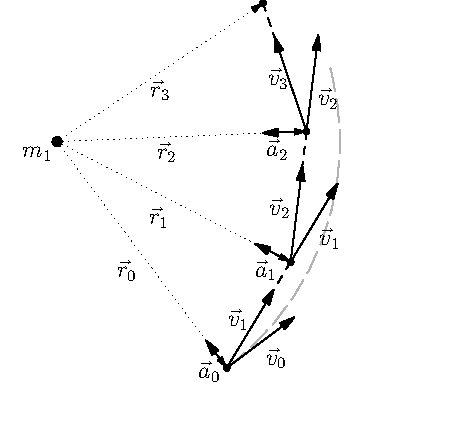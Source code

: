 // Zajištění správné velkosti obrázku
size(8cm,8cm);

// Definování stylů teček a čar
marker mark1 = marker(scale(circlescale*2)*unitcircle, Fill);
marker mark2 = marker(scale(circlescale*3)*unitcircle, Fill);
pen pen1 = linetype(new real[] {1,6})+linewidth(0.4);

// Konstanty
real au = 149597870700; // Astronomická jednotka
pair G = 6.67*pow10(-11); // Gravitační konstanta

// Počáteční hodnoty
pair R = (0,0); // Počáteční polohy centrálního tělesa
pair m1 = 2*pow10(30); // Hmotnost centrálního tělesa (přibližně hmotnost Slunce)
pair r0 = (3/5*au,-4/5*au); // Počáteční polohy tělesa (Pozn.: (3/5*au)^2+(4/5*au)^2=au)
real h = 23.5*24*60*60; // Časový krok 23.5 dnů

// Škálování vektorů
real vscale = 1.0*au*pow10(-5);
real ascale = vscale*h;

draw((-1/5*au,-5/5*au)--(7/5*au,-5/5*au)--(7/5*au,2/5*au)--(-1/5*au,2/5*au)--cycle, invisible);

draw(R, marker=mark2);
draw(r0, marker=mark1);
label("$m_1$", shift(-0.05,-0.05)*R, SW);

draw(arc(R,length(R-r0), -53, 15), longdashed+gray(0.7));

// První iterace
draw(R--r0, arrow=EndArrow, pen1);
label("$\vec{r}_0$", shift(R)*scale(0.5)*r0,SW);

pair a0 = (G*m1/(length(R-r0)**2))*unit(R-r0);
draw(r0--shift(r0)*scale(ascale)*a0, arrow=EndArrow);
label("$\vec{a}_0$", shift(r0)*scale(0.5)*scale(ascale)*a0, SSW);

pair v0 = rotate(-90)*unit(a0)*sqrt(G*m1/(length(R-r0)));
draw(r0--shift(r0)*scale(vscale)*v0, arrow=EndArrow);
label("$\vec{v}_0$", shift(r0)*scale(0.5)*scale(vscale)*v0, SE);

pair v1 = v0+h*a0;
draw(r0--shift(r0)*scale(vscale)*v1, arrow=EndArrow);
label("$\vec{v}_1$", shift(r0)*scale(0.4)*scale(vscale)*v1, NNW); 

pair r1 = r0 + h*v1;
draw(r0--r1, dashed);
draw(r1, marker=mark1);

// Druhá iterace
draw(R--r1, arrow=EndArrow, pen1);
label("$\vec{r}_1$", shift(R)*scale(0.5)*r1,SW);

pair a1 = (G*m1/(length(R-r1)**2))*unit(R-r1);
draw(r1--shift(r1)*scale(ascale)*a1, arrow=EndArrow);
label("$\vec{a}_1$", shift(r1)*scale(0.5)*scale(ascale)*a1, SSW);

// pair v1
draw(r1--shift(r1)*scale(vscale)*v1, arrow=EndArrow);
label("$\vec{v}_1$", shift(r1)*scale(0.5)*scale(vscale)*v1, SE);

pair v2 = v1+h*a1;
draw(r1--shift(r1)*scale(vscale)*v2, arrow=EndArrow);
label("$\vec{v}_2$", shift(r1)*scale(0.4)*scale(vscale)*v2, NW); 

pair r2 = r1 + h*v2;
draw(r1--r2, dashed);
draw(r2, marker=mark1);

// Třetí iterace
draw(R--r2, arrow=EndArrow, pen1);
label("$\vec{r}_2$", shift(R)*scale(0.5)*r2,SW);

pair a2 = (G*m1/(length(R-r2)**2))*unit(R-r2);
draw(r2--shift(r2)*scale(ascale)*a2, arrow=EndArrow);
label("$\vec{a}_2$", shift(r2)*scale(0.5)*scale(ascale)*a2, SSW);

// pair v2
draw(r2--shift(r2)*scale(vscale)*v2, arrow=EndArrow);
label("$\vec{v}_2$", shift(r2)*scale(0.5)*scale(vscale)*v2, SE);

pair v3 = v2+h*a2;
draw(r2--shift(r2)*scale(vscale)*v3, arrow=EndArrow);
label("$\vec{v}_3$", shift(r2)*scale(0.4)*scale(vscale)*v3, NW); 

pair r3 = r2 + h*v3;
draw(r2--r3, dashed);
draw(r3, marker=mark1);

draw(R--r3, arrow=EndArrow, pen1);
label("$\vec{r}_3$", shift(R)*scale(0.5)*r3,S);

//file fout = output("out.txt");
//write(fout, length(R-r0));
//write(fout, length(v0));
